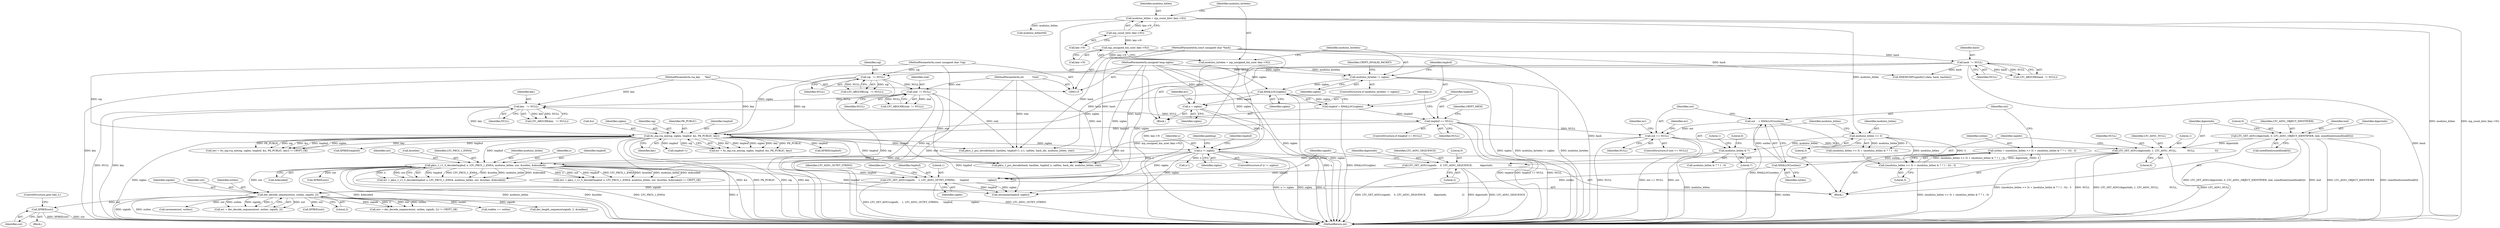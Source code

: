 digraph "0_libtomcrypt_5eb9743410ce4657e9d54fef26a2ee31a1b5dd0@pointer" {
"1000386" [label="(Call,XFREE(out))"];
"1000379" [label="(Call,der_decode_sequence(out, outlen, siginfo, 2))"];
"1000330" [label="(Call,pkcs_1_v1_5_decode(tmpbuf, x, LTC_PKCS_1_EMSA, modulus_bitlen, out, &outlen, &decoded))"];
"1000214" [label="(Call,ltc_mp.rsa_me(sig, siglen, tmpbuf, &x, PK_PUBLIC, key))"];
"1000136" [label="(Call,sig   != NULL)"];
"1000116" [label="(MethodParameterIn,const unsigned char *sig)"];
"1000132" [label="(Call,hash  != NULL)"];
"1000118" [label="(MethodParameterIn,const unsigned char *hash)"];
"1000117" [label="(MethodParameterIn,unsigned long siglen)"];
"1000198" [label="(Call,XMALLOC(siglen))"];
"1000190" [label="(Call,modulus_bytelen != siglen)"];
"1000183" [label="(Call,modulus_bytelen = mp_unsigned_bin_size( (key->N)))"];
"1000185" [label="(Call,mp_unsigned_bin_size( (key->N)))"];
"1000179" [label="(Call,mp_count_bits( (key->N)))"];
"1000201" [label="(Call,tmpbuf == NULL)"];
"1000196" [label="(Call,tmpbuf = XMALLOC(siglen))"];
"1000144" [label="(Call,key   != NULL)"];
"1000124" [label="(MethodParameterIn,rsa_key      *key)"];
"1000140" [label="(Call,stat  != NULL)"];
"1000123" [label="(MethodParameterIn,int           *stat)"];
"1000229" [label="(Call,x != siglen)"];
"1000207" [label="(Call,x = siglen)"];
"1000307" [label="(Call,modulus_bitlen & 7)"];
"1000303" [label="(Call,modulus_bitlen >> 3)"];
"1000177" [label="(Call,modulus_bitlen = mp_count_bits( (key->N)))"];
"1000318" [label="(Call,out == NULL)"];
"1000313" [label="(Call,out    = XMALLOC(outlen))"];
"1000315" [label="(Call,XMALLOC(outlen))"];
"1000299" [label="(Call,outlen = ((modulus_bitlen >> 3) + (modulus_bitlen & 7 ? 1 : 0)) - 3)"];
"1000301" [label="(Call,((modulus_bitlen >> 3) + (modulus_bitlen & 7 ? 1 : 0)) - 3)"];
"1000369" [label="(Call,LTC_SET_ASN1(siginfo,    1, LTC_ASN1_OCTET_STRING,      tmpbuf,                        siglen))"];
"1000363" [label="(Call,LTC_SET_ASN1(siginfo,    0, LTC_ASN1_SEQUENCE,          digestinfo,                    2))"];
"1000357" [label="(Call,LTC_SET_ASN1(digestinfo, 1, LTC_ASN1_NULL,              NULL,                          0))"];
"1000345" [label="(Call,LTC_SET_ASN1(digestinfo, 0, LTC_ASN1_OBJECT_IDENTIFIER, loid, sizeof(loid)/sizeof(loid[0])))"];
"1000471" [label="(Call,zeromem(tmpbuf, siglen))"];
"1000203" [label="(Identifier,NULL)"];
"1000312" [label="(Literal,3)"];
"1000142" [label="(Identifier,NULL)"];
"1000465" [label="(Call,zeromem(out, outlen))"];
"1000332" [label="(Identifier,x)"];
"1000257" [label="(Call,x-1)"];
"1000334" [label="(Identifier,modulus_bitlen)"];
"1000331" [label="(Identifier,tmpbuf)"];
"1000313" [label="(Call,out    = XMALLOC(outlen))"];
"1000145" [label="(Identifier,key)"];
"1000358" [label="(Identifier,digestinfo)"];
"1000369" [label="(Call,LTC_SET_ASN1(siginfo,    1, LTC_ASN1_OCTET_STRING,      tmpbuf,                        siglen))"];
"1000192" [label="(Identifier,siglen)"];
"1000213" [label="(Identifier,err)"];
"1000131" [label="(Call,LTC_ARGCHK(hash  != NULL))"];
"1000367" [label="(Identifier,digestinfo)"];
"1000215" [label="(Identifier,sig)"];
"1000309" [label="(Literal,7)"];
"1000363" [label="(Call,LTC_SET_ASN1(siginfo,    0, LTC_ASN1_SEQUENCE,          digestinfo,                    2))"];
"1000366" [label="(Identifier,LTC_ASN1_SEQUENCE)"];
"1000360" [label="(Identifier,LTC_ASN1_NULL)"];
"1000139" [label="(Call,LTC_ARGCHK(stat  != NULL))"];
"1000224" [label="(Call,XFREE(tmpbuf))"];
"1000195" [label="(Identifier,CRYPT_INVALID_PACKET)"];
"1000349" [label="(Identifier,loid)"];
"1000140" [label="(Call,stat  != NULL)"];
"1000268" [label="(Call,pkcs_1_pss_decode(hash, hashlen, tmpbuf, x, saltlen, hash_idx, modulus_bitlen, stat))"];
"1000377" [label="(Call,err = der_decode_sequence(out, outlen, siginfo, 2))"];
"1000141" [label="(Identifier,stat)"];
"1000196" [label="(Call,tmpbuf = XMALLOC(siglen))"];
"1000136" [label="(Call,sig   != NULL)"];
"1000183" [label="(Call,modulus_bytelen = mp_unsigned_bin_size( (key->N)))"];
"1000335" [label="(Identifier,out)"];
"1000342" [label="(Call,XFREE(out))"];
"1000206" [label="(Identifier,CRYPT_MEM)"];
"1000300" [label="(Identifier,outlen)"];
"1000400" [label="(Call,XFREE(out))"];
"1000207" [label="(Call,x = siglen)"];
"1000180" [label="(Call,key->N)"];
"1000373" [label="(Identifier,tmpbuf)"];
"1000382" [label="(Identifier,siginfo)"];
"1000138" [label="(Identifier,NULL)"];
"1000362" [label="(Literal,0)"];
"1000359" [label="(Literal,1)"];
"1000305" [label="(Literal,3)"];
"1000244" [label="(Call,modulus_bitlen%8)"];
"1000125" [label="(Block,)"];
"1000251" [label="(Call,pkcs_1_pss_decode(hash, hashlen, tmpbuf+1, x-1, saltlen, hash_idx, modulus_bitlen, stat))"];
"1000221" [label="(Identifier,key)"];
"1000144" [label="(Call,key   != NULL)"];
"1000135" [label="(Call,LTC_ARGCHK(sig   != NULL))"];
"1000179" [label="(Call,mp_count_bits( (key->N)))"];
"1000199" [label="(Identifier,siglen)"];
"1000387" [label="(Identifier,out)"];
"1000336" [label="(Call,&outlen)"];
"1000230" [label="(Identifier,x)"];
"1000346" [label="(Identifier,digestinfo)"];
"1000124" [label="(MethodParameterIn,rsa_key      *key)"];
"1000177" [label="(Call,modulus_bitlen = mp_count_bits( (key->N)))"];
"1000307" [label="(Call,modulus_bitlen & 7)"];
"1000310" [label="(Literal,1)"];
"1000220" [label="(Identifier,PK_PUBLIC)"];
"1000217" [label="(Identifier,tmpbuf)"];
"1000388" [label="(ControlStructure,goto bail_2;)"];
"1000303" [label="(Call,modulus_bitlen >> 3)"];
"1000320" [label="(Identifier,NULL)"];
"1000371" [label="(Literal,1)"];
"1000299" [label="(Call,outlen = ((modulus_bitlen >> 3) + (modulus_bitlen & 7 ? 1 : 0)) - 3)"];
"1000302" [label="(Call,(modulus_bitlen >> 3) + (modulus_bitlen & 7 ? 1 : 0))"];
"1000385" [label="(Block,)"];
"1000372" [label="(Identifier,LTC_ASN1_OCTET_STRING)"];
"1000451" [label="(Call,XMEMCMP(siginfo[1].data, hash, hashlen))"];
"1000368" [label="(Literal,2)"];
"1000218" [label="(Call,&x)"];
"1000191" [label="(Identifier,modulus_bytelen)"];
"1000386" [label="(Call,XFREE(out))"];
"1000239" [label="(Identifier,padding)"];
"1000328" [label="(Call,err = pkcs_1_v1_5_decode(tmpbuf, x, LTC_PKCS_1_EMSA, modulus_bitlen, out, &outlen, &decoded))"];
"1000123" [label="(MethodParameterIn,int           *stat)"];
"1000134" [label="(Identifier,NULL)"];
"1000202" [label="(Identifier,tmpbuf)"];
"1000316" [label="(Identifier,outlen)"];
"1000137" [label="(Identifier,sig)"];
"1000383" [label="(Literal,2)"];
"1000374" [label="(Identifier,siglen)"];
"1000347" [label="(Literal,0)"];
"1000116" [label="(MethodParameterIn,const unsigned char *sig)"];
"1000229" [label="(Call,x != siglen)"];
"1000198" [label="(Call,XMALLOC(siglen))"];
"1000301" [label="(Call,((modulus_bitlen >> 3) + (modulus_bitlen & 7 ? 1 : 0)) - 3)"];
"1000184" [label="(Identifier,modulus_bytelen)"];
"1000315" [label="(Call,XMALLOC(outlen))"];
"1000231" [label="(Identifier,siglen)"];
"1000146" [label="(Identifier,NULL)"];
"1000357" [label="(Call,LTC_SET_ASN1(digestinfo, 1, LTC_ASN1_NULL,              NULL,                          0))"];
"1000208" [label="(Identifier,x)"];
"1000254" [label="(Call,tmpbuf+1)"];
"1000234" [label="(Identifier,tmpbuf)"];
"1000117" [label="(MethodParameterIn,unsigned long siglen)"];
"1000345" [label="(Call,LTC_SET_ASN1(digestinfo, 0, LTC_ASN1_OBJECT_IDENTIFIER, loid, sizeof(loid)/sizeof(loid[0])))"];
"1000333" [label="(Identifier,LTC_PKCS_1_EMSA)"];
"1000380" [label="(Identifier,out)"];
"1000381" [label="(Identifier,outlen)"];
"1000211" [label="(Call,(err = ltc_mp.rsa_me(sig, siglen, tmpbuf, &x, PK_PUBLIC, key)) != CRYPT_OK)"];
"1000306" [label="(Call,modulus_bitlen & 7 ? 1 : 0)"];
"1000209" [label="(Identifier,siglen)"];
"1000350" [label="(Call,sizeof(loid)/sizeof(loid[0]))"];
"1000317" [label="(ControlStructure,if (out == NULL))"];
"1000330" [label="(Call,pkcs_1_v1_5_decode(tmpbuf, x, LTC_PKCS_1_EMSA, modulus_bitlen, out, &outlen, &decoded))"];
"1000118" [label="(MethodParameterIn,const unsigned char *hash)"];
"1000376" [label="(Call,(err = der_decode_sequence(out, outlen, siginfo, 2)) != CRYPT_OK)"];
"1000365" [label="(Literal,0)"];
"1000378" [label="(Identifier,err)"];
"1000329" [label="(Identifier,err)"];
"1000405" [label="(Call,reallen == outlen)"];
"1000186" [label="(Call,key->N)"];
"1000197" [label="(Identifier,tmpbuf)"];
"1000327" [label="(Call,(err = pkcs_1_v1_5_decode(tmpbuf, x, LTC_PKCS_1_EMSA, modulus_bitlen, out, &outlen, &decoded)) != CRYPT_OK)"];
"1000178" [label="(Identifier,modulus_bitlen)"];
"1000190" [label="(Call,modulus_bytelen != siglen)"];
"1000348" [label="(Identifier,LTC_ASN1_OBJECT_IDENTIFIER)"];
"1000278" [label="(Block,)"];
"1000216" [label="(Identifier,siglen)"];
"1000233" [label="(Call,XFREE(tmpbuf))"];
"1000318" [label="(Call,out == NULL)"];
"1000361" [label="(Identifier,NULL)"];
"1000319" [label="(Identifier,out)"];
"1000314" [label="(Identifier,out)"];
"1000133" [label="(Identifier,hash)"];
"1000323" [label="(Identifier,err)"];
"1000143" [label="(Call,LTC_ARGCHK(key   != NULL))"];
"1000379" [label="(Call,der_decode_sequence(out, outlen, siginfo, 2))"];
"1000185" [label="(Call,mp_unsigned_bin_size( (key->N)))"];
"1000132" [label="(Call,hash  != NULL)"];
"1000478" [label="(MethodReturn,int)"];
"1000189" [label="(ControlStructure,if (modulus_bytelen != siglen))"];
"1000201" [label="(Call,tmpbuf == NULL)"];
"1000338" [label="(Call,&decoded)"];
"1000200" [label="(ControlStructure,if (tmpbuf == NULL))"];
"1000228" [label="(ControlStructure,if (x != siglen))"];
"1000212" [label="(Call,err = ltc_mp.rsa_me(sig, siglen, tmpbuf, &x, PK_PUBLIC, key))"];
"1000308" [label="(Identifier,modulus_bitlen)"];
"1000364" [label="(Identifier,siginfo)"];
"1000304" [label="(Identifier,modulus_bitlen)"];
"1000393" [label="(Call,der_length_sequence(siginfo, 2, &reallen))"];
"1000214" [label="(Call,ltc_mp.rsa_me(sig, siglen, tmpbuf, &x, PK_PUBLIC, key))"];
"1000311" [label="(Literal,0)"];
"1000370" [label="(Identifier,siginfo)"];
"1000386" -> "1000385"  [label="AST: "];
"1000386" -> "1000387"  [label="CFG: "];
"1000387" -> "1000386"  [label="AST: "];
"1000388" -> "1000386"  [label="CFG: "];
"1000386" -> "1000478"  [label="DDG: out"];
"1000386" -> "1000478"  [label="DDG: XFREE(out)"];
"1000379" -> "1000386"  [label="DDG: out"];
"1000379" -> "1000377"  [label="AST: "];
"1000379" -> "1000383"  [label="CFG: "];
"1000380" -> "1000379"  [label="AST: "];
"1000381" -> "1000379"  [label="AST: "];
"1000382" -> "1000379"  [label="AST: "];
"1000383" -> "1000379"  [label="AST: "];
"1000377" -> "1000379"  [label="CFG: "];
"1000379" -> "1000478"  [label="DDG: siginfo"];
"1000379" -> "1000478"  [label="DDG: outlen"];
"1000379" -> "1000376"  [label="DDG: out"];
"1000379" -> "1000376"  [label="DDG: outlen"];
"1000379" -> "1000376"  [label="DDG: siginfo"];
"1000379" -> "1000376"  [label="DDG: 2"];
"1000379" -> "1000377"  [label="DDG: out"];
"1000379" -> "1000377"  [label="DDG: outlen"];
"1000379" -> "1000377"  [label="DDG: siginfo"];
"1000379" -> "1000377"  [label="DDG: 2"];
"1000330" -> "1000379"  [label="DDG: out"];
"1000315" -> "1000379"  [label="DDG: outlen"];
"1000369" -> "1000379"  [label="DDG: siginfo"];
"1000379" -> "1000393"  [label="DDG: siginfo"];
"1000379" -> "1000400"  [label="DDG: out"];
"1000379" -> "1000405"  [label="DDG: outlen"];
"1000379" -> "1000465"  [label="DDG: out"];
"1000330" -> "1000328"  [label="AST: "];
"1000330" -> "1000338"  [label="CFG: "];
"1000331" -> "1000330"  [label="AST: "];
"1000332" -> "1000330"  [label="AST: "];
"1000333" -> "1000330"  [label="AST: "];
"1000334" -> "1000330"  [label="AST: "];
"1000335" -> "1000330"  [label="AST: "];
"1000336" -> "1000330"  [label="AST: "];
"1000338" -> "1000330"  [label="AST: "];
"1000328" -> "1000330"  [label="CFG: "];
"1000330" -> "1000478"  [label="DDG: modulus_bitlen"];
"1000330" -> "1000478"  [label="DDG: &outlen"];
"1000330" -> "1000478"  [label="DDG: LTC_PKCS_1_EMSA"];
"1000330" -> "1000478"  [label="DDG: x"];
"1000330" -> "1000478"  [label="DDG: &decoded"];
"1000330" -> "1000327"  [label="DDG: tmpbuf"];
"1000330" -> "1000327"  [label="DDG: LTC_PKCS_1_EMSA"];
"1000330" -> "1000327"  [label="DDG: &outlen"];
"1000330" -> "1000327"  [label="DDG: modulus_bitlen"];
"1000330" -> "1000327"  [label="DDG: &decoded"];
"1000330" -> "1000327"  [label="DDG: x"];
"1000330" -> "1000327"  [label="DDG: out"];
"1000330" -> "1000328"  [label="DDG: tmpbuf"];
"1000330" -> "1000328"  [label="DDG: LTC_PKCS_1_EMSA"];
"1000330" -> "1000328"  [label="DDG: &outlen"];
"1000330" -> "1000328"  [label="DDG: modulus_bitlen"];
"1000330" -> "1000328"  [label="DDG: &decoded"];
"1000330" -> "1000328"  [label="DDG: x"];
"1000330" -> "1000328"  [label="DDG: out"];
"1000214" -> "1000330"  [label="DDG: tmpbuf"];
"1000229" -> "1000330"  [label="DDG: x"];
"1000307" -> "1000330"  [label="DDG: modulus_bitlen"];
"1000318" -> "1000330"  [label="DDG: out"];
"1000330" -> "1000342"  [label="DDG: out"];
"1000330" -> "1000369"  [label="DDG: tmpbuf"];
"1000330" -> "1000471"  [label="DDG: tmpbuf"];
"1000214" -> "1000212"  [label="AST: "];
"1000214" -> "1000221"  [label="CFG: "];
"1000215" -> "1000214"  [label="AST: "];
"1000216" -> "1000214"  [label="AST: "];
"1000217" -> "1000214"  [label="AST: "];
"1000218" -> "1000214"  [label="AST: "];
"1000220" -> "1000214"  [label="AST: "];
"1000221" -> "1000214"  [label="AST: "];
"1000212" -> "1000214"  [label="CFG: "];
"1000214" -> "1000478"  [label="DDG: key"];
"1000214" -> "1000478"  [label="DDG: siglen"];
"1000214" -> "1000478"  [label="DDG: &x"];
"1000214" -> "1000478"  [label="DDG: PK_PUBLIC"];
"1000214" -> "1000478"  [label="DDG: sig"];
"1000214" -> "1000211"  [label="DDG: &x"];
"1000214" -> "1000211"  [label="DDG: tmpbuf"];
"1000214" -> "1000211"  [label="DDG: siglen"];
"1000214" -> "1000211"  [label="DDG: key"];
"1000214" -> "1000211"  [label="DDG: PK_PUBLIC"];
"1000214" -> "1000211"  [label="DDG: sig"];
"1000214" -> "1000212"  [label="DDG: &x"];
"1000214" -> "1000212"  [label="DDG: tmpbuf"];
"1000214" -> "1000212"  [label="DDG: siglen"];
"1000214" -> "1000212"  [label="DDG: key"];
"1000214" -> "1000212"  [label="DDG: PK_PUBLIC"];
"1000214" -> "1000212"  [label="DDG: sig"];
"1000136" -> "1000214"  [label="DDG: sig"];
"1000116" -> "1000214"  [label="DDG: sig"];
"1000117" -> "1000214"  [label="DDG: siglen"];
"1000198" -> "1000214"  [label="DDG: siglen"];
"1000201" -> "1000214"  [label="DDG: tmpbuf"];
"1000144" -> "1000214"  [label="DDG: key"];
"1000124" -> "1000214"  [label="DDG: key"];
"1000214" -> "1000224"  [label="DDG: tmpbuf"];
"1000214" -> "1000229"  [label="DDG: siglen"];
"1000214" -> "1000233"  [label="DDG: tmpbuf"];
"1000214" -> "1000251"  [label="DDG: tmpbuf"];
"1000214" -> "1000254"  [label="DDG: tmpbuf"];
"1000214" -> "1000268"  [label="DDG: tmpbuf"];
"1000214" -> "1000471"  [label="DDG: tmpbuf"];
"1000136" -> "1000135"  [label="AST: "];
"1000136" -> "1000138"  [label="CFG: "];
"1000137" -> "1000136"  [label="AST: "];
"1000138" -> "1000136"  [label="AST: "];
"1000135" -> "1000136"  [label="CFG: "];
"1000136" -> "1000478"  [label="DDG: sig"];
"1000136" -> "1000135"  [label="DDG: sig"];
"1000136" -> "1000135"  [label="DDG: NULL"];
"1000116" -> "1000136"  [label="DDG: sig"];
"1000132" -> "1000136"  [label="DDG: NULL"];
"1000136" -> "1000140"  [label="DDG: NULL"];
"1000116" -> "1000115"  [label="AST: "];
"1000116" -> "1000478"  [label="DDG: sig"];
"1000132" -> "1000131"  [label="AST: "];
"1000132" -> "1000134"  [label="CFG: "];
"1000133" -> "1000132"  [label="AST: "];
"1000134" -> "1000132"  [label="AST: "];
"1000131" -> "1000132"  [label="CFG: "];
"1000132" -> "1000478"  [label="DDG: hash"];
"1000132" -> "1000131"  [label="DDG: hash"];
"1000132" -> "1000131"  [label="DDG: NULL"];
"1000118" -> "1000132"  [label="DDG: hash"];
"1000132" -> "1000251"  [label="DDG: hash"];
"1000132" -> "1000268"  [label="DDG: hash"];
"1000132" -> "1000451"  [label="DDG: hash"];
"1000118" -> "1000115"  [label="AST: "];
"1000118" -> "1000478"  [label="DDG: hash"];
"1000118" -> "1000251"  [label="DDG: hash"];
"1000118" -> "1000268"  [label="DDG: hash"];
"1000118" -> "1000451"  [label="DDG: hash"];
"1000117" -> "1000115"  [label="AST: "];
"1000117" -> "1000478"  [label="DDG: siglen"];
"1000117" -> "1000190"  [label="DDG: siglen"];
"1000117" -> "1000198"  [label="DDG: siglen"];
"1000117" -> "1000207"  [label="DDG: siglen"];
"1000117" -> "1000229"  [label="DDG: siglen"];
"1000117" -> "1000369"  [label="DDG: siglen"];
"1000117" -> "1000471"  [label="DDG: siglen"];
"1000198" -> "1000196"  [label="AST: "];
"1000198" -> "1000199"  [label="CFG: "];
"1000199" -> "1000198"  [label="AST: "];
"1000196" -> "1000198"  [label="CFG: "];
"1000198" -> "1000478"  [label="DDG: siglen"];
"1000198" -> "1000196"  [label="DDG: siglen"];
"1000190" -> "1000198"  [label="DDG: siglen"];
"1000198" -> "1000207"  [label="DDG: siglen"];
"1000190" -> "1000189"  [label="AST: "];
"1000190" -> "1000192"  [label="CFG: "];
"1000191" -> "1000190"  [label="AST: "];
"1000192" -> "1000190"  [label="AST: "];
"1000195" -> "1000190"  [label="CFG: "];
"1000197" -> "1000190"  [label="CFG: "];
"1000190" -> "1000478"  [label="DDG: modulus_bytelen != siglen"];
"1000190" -> "1000478"  [label="DDG: modulus_bytelen"];
"1000190" -> "1000478"  [label="DDG: siglen"];
"1000183" -> "1000190"  [label="DDG: modulus_bytelen"];
"1000183" -> "1000125"  [label="AST: "];
"1000183" -> "1000185"  [label="CFG: "];
"1000184" -> "1000183"  [label="AST: "];
"1000185" -> "1000183"  [label="AST: "];
"1000191" -> "1000183"  [label="CFG: "];
"1000183" -> "1000478"  [label="DDG: mp_unsigned_bin_size( (key->N))"];
"1000185" -> "1000183"  [label="DDG: key->N"];
"1000185" -> "1000186"  [label="CFG: "];
"1000186" -> "1000185"  [label="AST: "];
"1000185" -> "1000478"  [label="DDG: key->N"];
"1000179" -> "1000185"  [label="DDG: key->N"];
"1000179" -> "1000177"  [label="AST: "];
"1000179" -> "1000180"  [label="CFG: "];
"1000180" -> "1000179"  [label="AST: "];
"1000177" -> "1000179"  [label="CFG: "];
"1000179" -> "1000177"  [label="DDG: key->N"];
"1000201" -> "1000200"  [label="AST: "];
"1000201" -> "1000203"  [label="CFG: "];
"1000202" -> "1000201"  [label="AST: "];
"1000203" -> "1000201"  [label="AST: "];
"1000206" -> "1000201"  [label="CFG: "];
"1000208" -> "1000201"  [label="CFG: "];
"1000201" -> "1000478"  [label="DDG: tmpbuf == NULL"];
"1000201" -> "1000478"  [label="DDG: NULL"];
"1000201" -> "1000478"  [label="DDG: tmpbuf"];
"1000196" -> "1000201"  [label="DDG: tmpbuf"];
"1000144" -> "1000201"  [label="DDG: NULL"];
"1000201" -> "1000318"  [label="DDG: NULL"];
"1000196" -> "1000125"  [label="AST: "];
"1000197" -> "1000196"  [label="AST: "];
"1000202" -> "1000196"  [label="CFG: "];
"1000196" -> "1000478"  [label="DDG: XMALLOC(siglen)"];
"1000144" -> "1000143"  [label="AST: "];
"1000144" -> "1000146"  [label="CFG: "];
"1000145" -> "1000144"  [label="AST: "];
"1000146" -> "1000144"  [label="AST: "];
"1000143" -> "1000144"  [label="CFG: "];
"1000144" -> "1000478"  [label="DDG: key"];
"1000144" -> "1000478"  [label="DDG: NULL"];
"1000144" -> "1000143"  [label="DDG: key"];
"1000144" -> "1000143"  [label="DDG: NULL"];
"1000124" -> "1000144"  [label="DDG: key"];
"1000140" -> "1000144"  [label="DDG: NULL"];
"1000124" -> "1000115"  [label="AST: "];
"1000124" -> "1000478"  [label="DDG: key"];
"1000140" -> "1000139"  [label="AST: "];
"1000140" -> "1000142"  [label="CFG: "];
"1000141" -> "1000140"  [label="AST: "];
"1000142" -> "1000140"  [label="AST: "];
"1000139" -> "1000140"  [label="CFG: "];
"1000140" -> "1000478"  [label="DDG: stat"];
"1000140" -> "1000139"  [label="DDG: stat"];
"1000140" -> "1000139"  [label="DDG: NULL"];
"1000123" -> "1000140"  [label="DDG: stat"];
"1000140" -> "1000251"  [label="DDG: stat"];
"1000140" -> "1000268"  [label="DDG: stat"];
"1000123" -> "1000115"  [label="AST: "];
"1000123" -> "1000478"  [label="DDG: stat"];
"1000123" -> "1000251"  [label="DDG: stat"];
"1000123" -> "1000268"  [label="DDG: stat"];
"1000229" -> "1000228"  [label="AST: "];
"1000229" -> "1000231"  [label="CFG: "];
"1000230" -> "1000229"  [label="AST: "];
"1000231" -> "1000229"  [label="AST: "];
"1000234" -> "1000229"  [label="CFG: "];
"1000239" -> "1000229"  [label="CFG: "];
"1000229" -> "1000478"  [label="DDG: x != siglen"];
"1000229" -> "1000478"  [label="DDG: siglen"];
"1000229" -> "1000478"  [label="DDG: x"];
"1000207" -> "1000229"  [label="DDG: x"];
"1000229" -> "1000257"  [label="DDG: x"];
"1000229" -> "1000268"  [label="DDG: x"];
"1000229" -> "1000369"  [label="DDG: siglen"];
"1000229" -> "1000471"  [label="DDG: siglen"];
"1000207" -> "1000125"  [label="AST: "];
"1000207" -> "1000209"  [label="CFG: "];
"1000208" -> "1000207"  [label="AST: "];
"1000209" -> "1000207"  [label="AST: "];
"1000213" -> "1000207"  [label="CFG: "];
"1000207" -> "1000478"  [label="DDG: x"];
"1000307" -> "1000306"  [label="AST: "];
"1000307" -> "1000309"  [label="CFG: "];
"1000308" -> "1000307"  [label="AST: "];
"1000309" -> "1000307"  [label="AST: "];
"1000310" -> "1000307"  [label="CFG: "];
"1000311" -> "1000307"  [label="CFG: "];
"1000307" -> "1000478"  [label="DDG: modulus_bitlen"];
"1000303" -> "1000307"  [label="DDG: modulus_bitlen"];
"1000303" -> "1000302"  [label="AST: "];
"1000303" -> "1000305"  [label="CFG: "];
"1000304" -> "1000303"  [label="AST: "];
"1000305" -> "1000303"  [label="AST: "];
"1000308" -> "1000303"  [label="CFG: "];
"1000303" -> "1000301"  [label="DDG: modulus_bitlen"];
"1000303" -> "1000301"  [label="DDG: 3"];
"1000303" -> "1000302"  [label="DDG: modulus_bitlen"];
"1000303" -> "1000302"  [label="DDG: 3"];
"1000177" -> "1000303"  [label="DDG: modulus_bitlen"];
"1000177" -> "1000125"  [label="AST: "];
"1000178" -> "1000177"  [label="AST: "];
"1000184" -> "1000177"  [label="CFG: "];
"1000177" -> "1000478"  [label="DDG: modulus_bitlen"];
"1000177" -> "1000478"  [label="DDG: mp_count_bits( (key->N))"];
"1000177" -> "1000244"  [label="DDG: modulus_bitlen"];
"1000318" -> "1000317"  [label="AST: "];
"1000318" -> "1000320"  [label="CFG: "];
"1000319" -> "1000318"  [label="AST: "];
"1000320" -> "1000318"  [label="AST: "];
"1000323" -> "1000318"  [label="CFG: "];
"1000329" -> "1000318"  [label="CFG: "];
"1000318" -> "1000478"  [label="DDG: out == NULL"];
"1000318" -> "1000478"  [label="DDG: out"];
"1000318" -> "1000478"  [label="DDG: NULL"];
"1000313" -> "1000318"  [label="DDG: out"];
"1000318" -> "1000357"  [label="DDG: NULL"];
"1000313" -> "1000278"  [label="AST: "];
"1000313" -> "1000315"  [label="CFG: "];
"1000314" -> "1000313"  [label="AST: "];
"1000315" -> "1000313"  [label="AST: "];
"1000319" -> "1000313"  [label="CFG: "];
"1000313" -> "1000478"  [label="DDG: XMALLOC(outlen)"];
"1000315" -> "1000313"  [label="DDG: outlen"];
"1000315" -> "1000316"  [label="CFG: "];
"1000316" -> "1000315"  [label="AST: "];
"1000315" -> "1000478"  [label="DDG: outlen"];
"1000299" -> "1000315"  [label="DDG: outlen"];
"1000299" -> "1000278"  [label="AST: "];
"1000299" -> "1000301"  [label="CFG: "];
"1000300" -> "1000299"  [label="AST: "];
"1000301" -> "1000299"  [label="AST: "];
"1000314" -> "1000299"  [label="CFG: "];
"1000299" -> "1000478"  [label="DDG: ((modulus_bitlen >> 3) + (modulus_bitlen & 7 ? 1 : 0)) - 3"];
"1000301" -> "1000299"  [label="DDG: (modulus_bitlen >> 3) + (modulus_bitlen & 7 ? 1 : 0)"];
"1000301" -> "1000299"  [label="DDG: 3"];
"1000301" -> "1000312"  [label="CFG: "];
"1000302" -> "1000301"  [label="AST: "];
"1000312" -> "1000301"  [label="AST: "];
"1000301" -> "1000478"  [label="DDG: (modulus_bitlen >> 3) + (modulus_bitlen & 7 ? 1 : 0)"];
"1000369" -> "1000278"  [label="AST: "];
"1000369" -> "1000374"  [label="CFG: "];
"1000370" -> "1000369"  [label="AST: "];
"1000371" -> "1000369"  [label="AST: "];
"1000372" -> "1000369"  [label="AST: "];
"1000373" -> "1000369"  [label="AST: "];
"1000374" -> "1000369"  [label="AST: "];
"1000378" -> "1000369"  [label="CFG: "];
"1000369" -> "1000478"  [label="DDG: LTC_SET_ASN1(siginfo,    1, LTC_ASN1_OCTET_STRING,      tmpbuf,                        siglen)"];
"1000369" -> "1000478"  [label="DDG: LTC_ASN1_OCTET_STRING"];
"1000363" -> "1000369"  [label="DDG: siginfo"];
"1000369" -> "1000471"  [label="DDG: tmpbuf"];
"1000369" -> "1000471"  [label="DDG: siglen"];
"1000363" -> "1000278"  [label="AST: "];
"1000363" -> "1000368"  [label="CFG: "];
"1000364" -> "1000363"  [label="AST: "];
"1000365" -> "1000363"  [label="AST: "];
"1000366" -> "1000363"  [label="AST: "];
"1000367" -> "1000363"  [label="AST: "];
"1000368" -> "1000363"  [label="AST: "];
"1000370" -> "1000363"  [label="CFG: "];
"1000363" -> "1000478"  [label="DDG: digestinfo"];
"1000363" -> "1000478"  [label="DDG: LTC_ASN1_SEQUENCE"];
"1000363" -> "1000478"  [label="DDG: LTC_SET_ASN1(siginfo,    0, LTC_ASN1_SEQUENCE,          digestinfo,                    2)"];
"1000357" -> "1000363"  [label="DDG: digestinfo"];
"1000357" -> "1000278"  [label="AST: "];
"1000357" -> "1000362"  [label="CFG: "];
"1000358" -> "1000357"  [label="AST: "];
"1000359" -> "1000357"  [label="AST: "];
"1000360" -> "1000357"  [label="AST: "];
"1000361" -> "1000357"  [label="AST: "];
"1000362" -> "1000357"  [label="AST: "];
"1000364" -> "1000357"  [label="CFG: "];
"1000357" -> "1000478"  [label="DDG: NULL"];
"1000357" -> "1000478"  [label="DDG: LTC_SET_ASN1(digestinfo, 1, LTC_ASN1_NULL,              NULL,                          0)"];
"1000357" -> "1000478"  [label="DDG: LTC_ASN1_NULL"];
"1000345" -> "1000357"  [label="DDG: digestinfo"];
"1000345" -> "1000278"  [label="AST: "];
"1000345" -> "1000350"  [label="CFG: "];
"1000346" -> "1000345"  [label="AST: "];
"1000347" -> "1000345"  [label="AST: "];
"1000348" -> "1000345"  [label="AST: "];
"1000349" -> "1000345"  [label="AST: "];
"1000350" -> "1000345"  [label="AST: "];
"1000358" -> "1000345"  [label="CFG: "];
"1000345" -> "1000478"  [label="DDG: loid"];
"1000345" -> "1000478"  [label="DDG: LTC_ASN1_OBJECT_IDENTIFIER"];
"1000345" -> "1000478"  [label="DDG: sizeof(loid)/sizeof(loid[0])"];
"1000345" -> "1000478"  [label="DDG: LTC_SET_ASN1(digestinfo, 0, LTC_ASN1_OBJECT_IDENTIFIER, loid, sizeof(loid)/sizeof(loid[0]))"];
}
